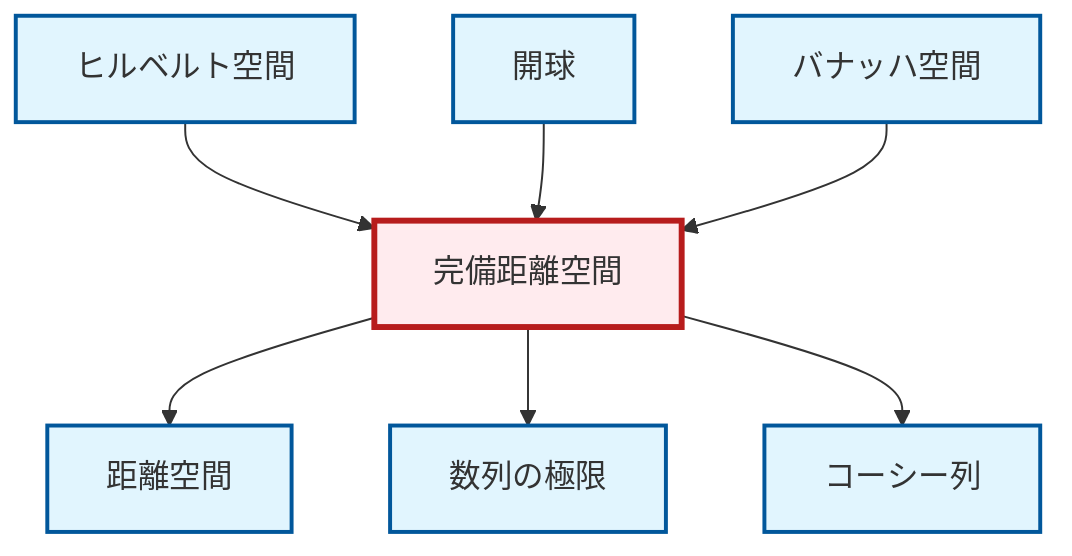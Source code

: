 graph TD
    classDef definition fill:#e1f5fe,stroke:#01579b,stroke-width:2px
    classDef theorem fill:#f3e5f5,stroke:#4a148c,stroke-width:2px
    classDef axiom fill:#fff3e0,stroke:#e65100,stroke-width:2px
    classDef example fill:#e8f5e9,stroke:#1b5e20,stroke-width:2px
    classDef current fill:#ffebee,stroke:#b71c1c,stroke-width:3px
    def-open-ball["開球"]:::definition
    def-limit["数列の極限"]:::definition
    def-metric-space["距離空間"]:::definition
    def-complete-metric-space["完備距離空間"]:::definition
    def-banach-space["バナッハ空間"]:::definition
    def-cauchy-sequence["コーシー列"]:::definition
    def-hilbert-space["ヒルベルト空間"]:::definition
    def-complete-metric-space --> def-metric-space
    def-complete-metric-space --> def-limit
    def-hilbert-space --> def-complete-metric-space
    def-complete-metric-space --> def-cauchy-sequence
    def-open-ball --> def-complete-metric-space
    def-banach-space --> def-complete-metric-space
    class def-complete-metric-space current